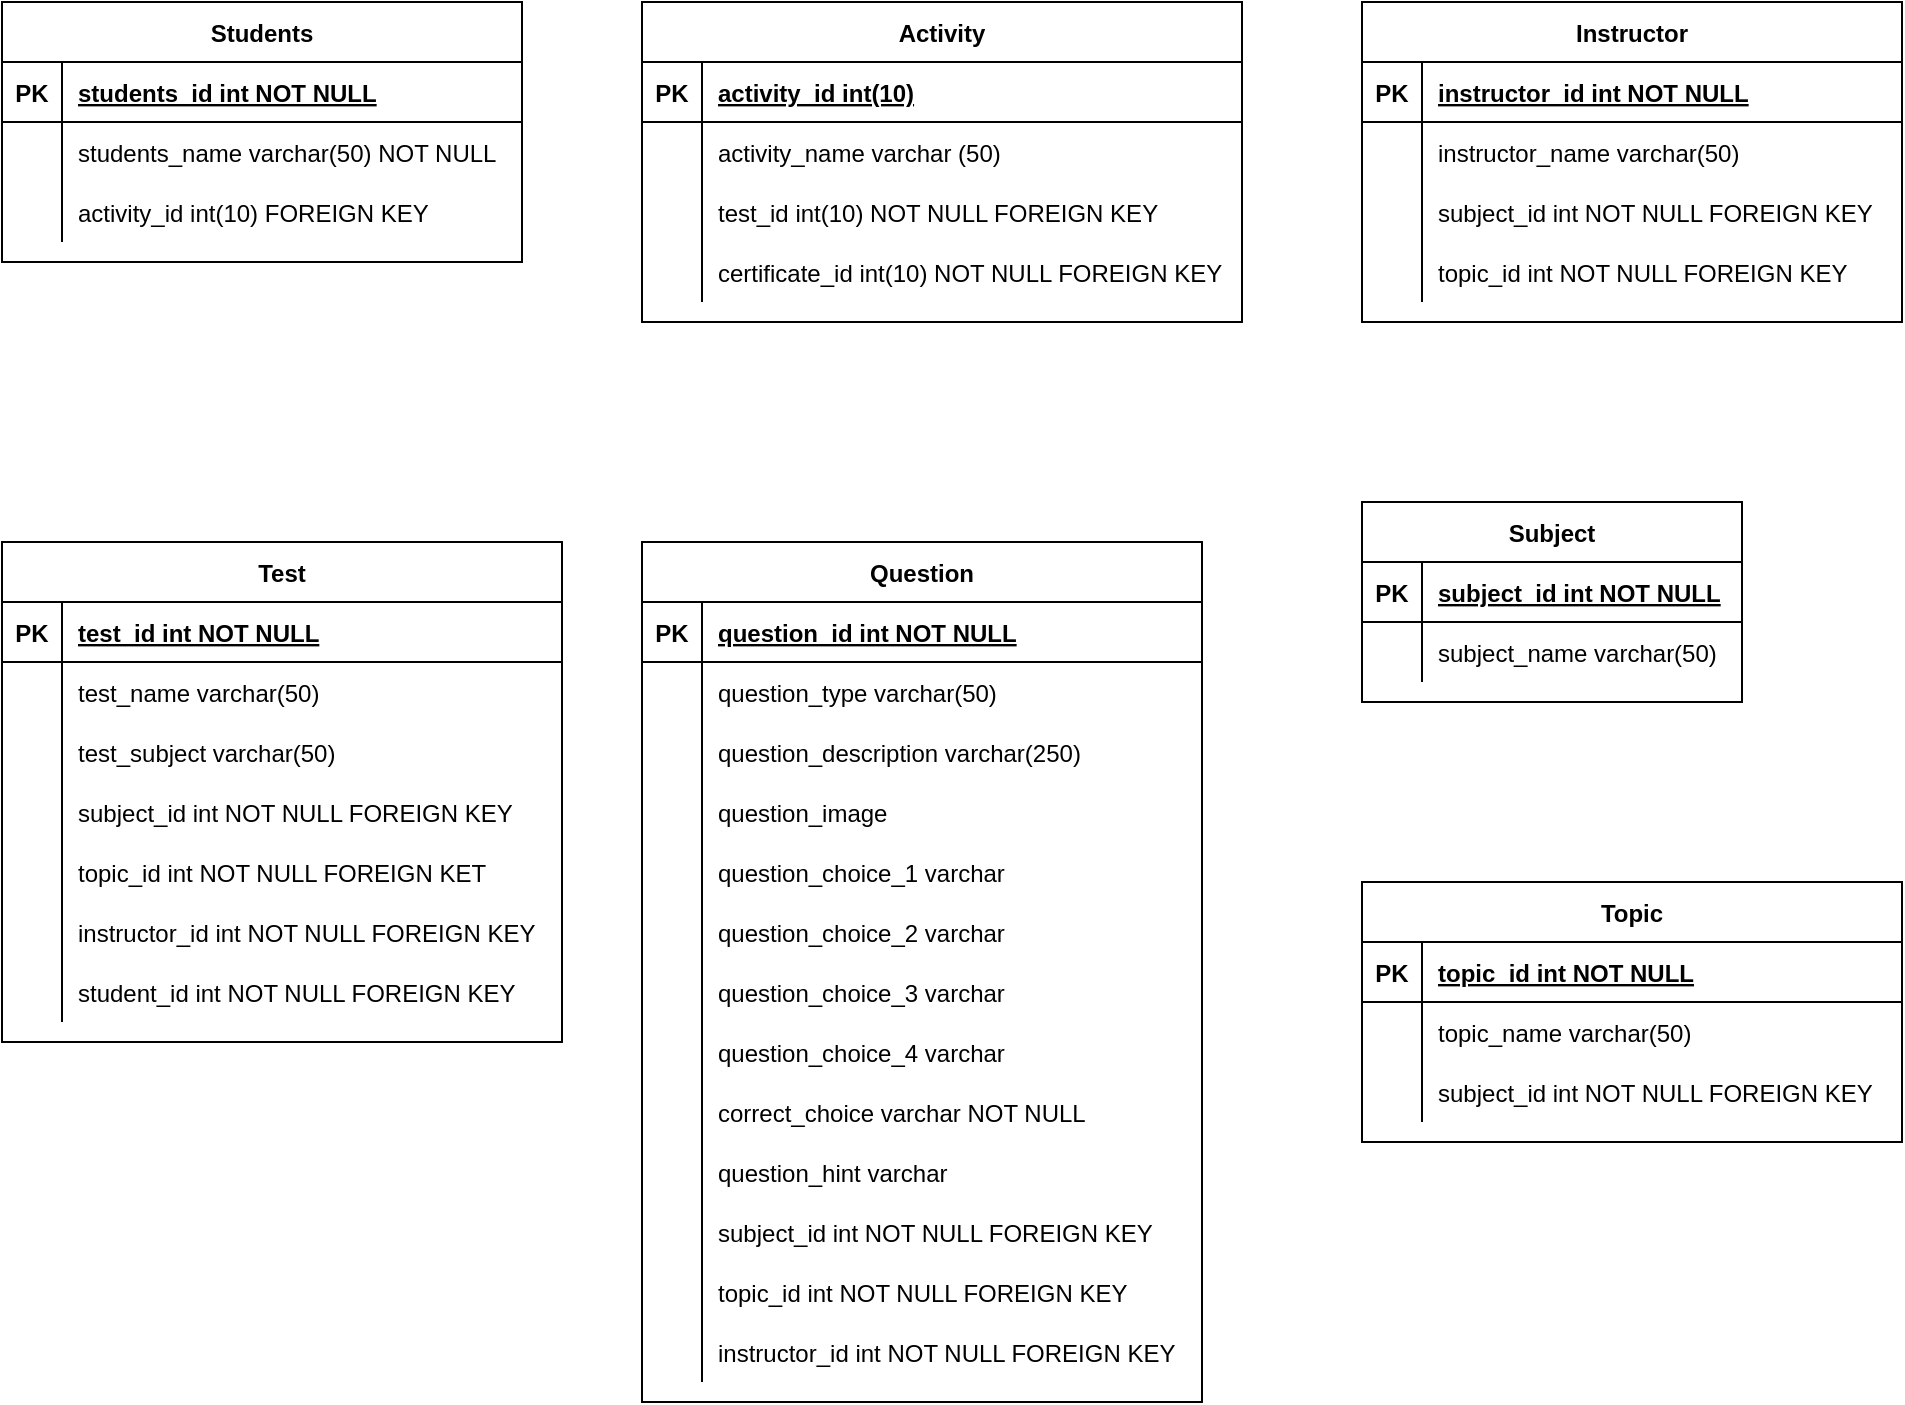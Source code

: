 <mxfile version="15.5.0" type="github">
  <diagram id="R2lEEEUBdFMjLlhIrx00" name="Page-1">
    <mxGraphModel dx="3592" dy="2328" grid="1" gridSize="10" guides="1" tooltips="1" connect="1" arrows="1" fold="1" page="1" pageScale="1" pageWidth="850" pageHeight="1100" math="0" shadow="0" extFonts="Permanent Marker^https://fonts.googleapis.com/css?family=Permanent+Marker">
      <root>
        <mxCell id="0" />
        <mxCell id="1" parent="0" />
        <mxCell id="lBh9mpiNAnU0BXQjj3n8-461" value="Students" style="shape=table;startSize=30;container=1;collapsible=1;childLayout=tableLayout;fixedRows=1;rowLines=0;fontStyle=1;align=center;resizeLast=1;" vertex="1" parent="1">
          <mxGeometry x="-1630" y="-930" width="260" height="130" as="geometry" />
        </mxCell>
        <mxCell id="lBh9mpiNAnU0BXQjj3n8-462" value="" style="shape=partialRectangle;collapsible=0;dropTarget=0;pointerEvents=0;fillColor=none;points=[[0,0.5],[1,0.5]];portConstraint=eastwest;top=0;left=0;right=0;bottom=1;" vertex="1" parent="lBh9mpiNAnU0BXQjj3n8-461">
          <mxGeometry y="30" width="260" height="30" as="geometry" />
        </mxCell>
        <mxCell id="lBh9mpiNAnU0BXQjj3n8-463" value="PK" style="shape=partialRectangle;overflow=hidden;connectable=0;fillColor=none;top=0;left=0;bottom=0;right=0;fontStyle=1;" vertex="1" parent="lBh9mpiNAnU0BXQjj3n8-462">
          <mxGeometry width="30" height="30" as="geometry">
            <mxRectangle width="30" height="30" as="alternateBounds" />
          </mxGeometry>
        </mxCell>
        <mxCell id="lBh9mpiNAnU0BXQjj3n8-464" value="students_id int NOT NULL " style="shape=partialRectangle;overflow=hidden;connectable=0;fillColor=none;top=0;left=0;bottom=0;right=0;align=left;spacingLeft=6;fontStyle=5;" vertex="1" parent="lBh9mpiNAnU0BXQjj3n8-462">
          <mxGeometry x="30" width="230" height="30" as="geometry">
            <mxRectangle width="230" height="30" as="alternateBounds" />
          </mxGeometry>
        </mxCell>
        <mxCell id="lBh9mpiNAnU0BXQjj3n8-465" value="" style="shape=partialRectangle;collapsible=0;dropTarget=0;pointerEvents=0;fillColor=none;points=[[0,0.5],[1,0.5]];portConstraint=eastwest;top=0;left=0;right=0;bottom=0;" vertex="1" parent="lBh9mpiNAnU0BXQjj3n8-461">
          <mxGeometry y="60" width="260" height="30" as="geometry" />
        </mxCell>
        <mxCell id="lBh9mpiNAnU0BXQjj3n8-466" value="" style="shape=partialRectangle;overflow=hidden;connectable=0;fillColor=none;top=0;left=0;bottom=0;right=0;" vertex="1" parent="lBh9mpiNAnU0BXQjj3n8-465">
          <mxGeometry width="30" height="30" as="geometry">
            <mxRectangle width="30" height="30" as="alternateBounds" />
          </mxGeometry>
        </mxCell>
        <mxCell id="lBh9mpiNAnU0BXQjj3n8-467" value="students_name varchar(50) NOT NULL" style="shape=partialRectangle;overflow=hidden;connectable=0;fillColor=none;top=0;left=0;bottom=0;right=0;align=left;spacingLeft=6;" vertex="1" parent="lBh9mpiNAnU0BXQjj3n8-465">
          <mxGeometry x="30" width="230" height="30" as="geometry">
            <mxRectangle width="230" height="30" as="alternateBounds" />
          </mxGeometry>
        </mxCell>
        <mxCell id="lBh9mpiNAnU0BXQjj3n8-468" value="" style="shape=partialRectangle;collapsible=0;dropTarget=0;pointerEvents=0;fillColor=none;points=[[0,0.5],[1,0.5]];portConstraint=eastwest;top=0;left=0;right=0;bottom=0;" vertex="1" parent="lBh9mpiNAnU0BXQjj3n8-461">
          <mxGeometry y="90" width="260" height="30" as="geometry" />
        </mxCell>
        <mxCell id="lBh9mpiNAnU0BXQjj3n8-469" value="" style="shape=partialRectangle;overflow=hidden;connectable=0;fillColor=none;top=0;left=0;bottom=0;right=0;" vertex="1" parent="lBh9mpiNAnU0BXQjj3n8-468">
          <mxGeometry width="30" height="30" as="geometry">
            <mxRectangle width="30" height="30" as="alternateBounds" />
          </mxGeometry>
        </mxCell>
        <mxCell id="lBh9mpiNAnU0BXQjj3n8-470" value="activity_id int(10) FOREIGN KEY" style="shape=partialRectangle;overflow=hidden;connectable=0;fillColor=none;top=0;left=0;bottom=0;right=0;align=left;spacingLeft=6;" vertex="1" parent="lBh9mpiNAnU0BXQjj3n8-468">
          <mxGeometry x="30" width="230" height="30" as="geometry">
            <mxRectangle width="230" height="30" as="alternateBounds" />
          </mxGeometry>
        </mxCell>
        <mxCell id="lBh9mpiNAnU0BXQjj3n8-471" value="Activity" style="shape=table;startSize=30;container=1;collapsible=1;childLayout=tableLayout;fixedRows=1;rowLines=0;fontStyle=1;align=center;resizeLast=1;" vertex="1" parent="1">
          <mxGeometry x="-1310" y="-930" width="300" height="160" as="geometry" />
        </mxCell>
        <mxCell id="lBh9mpiNAnU0BXQjj3n8-472" value="" style="shape=partialRectangle;collapsible=0;dropTarget=0;pointerEvents=0;fillColor=none;points=[[0,0.5],[1,0.5]];portConstraint=eastwest;top=0;left=0;right=0;bottom=1;" vertex="1" parent="lBh9mpiNAnU0BXQjj3n8-471">
          <mxGeometry y="30" width="300" height="30" as="geometry" />
        </mxCell>
        <mxCell id="lBh9mpiNAnU0BXQjj3n8-473" value="PK" style="shape=partialRectangle;overflow=hidden;connectable=0;fillColor=none;top=0;left=0;bottom=0;right=0;fontStyle=1;" vertex="1" parent="lBh9mpiNAnU0BXQjj3n8-472">
          <mxGeometry width="30" height="30" as="geometry">
            <mxRectangle width="30" height="30" as="alternateBounds" />
          </mxGeometry>
        </mxCell>
        <mxCell id="lBh9mpiNAnU0BXQjj3n8-474" value="activity_id int(10) " style="shape=partialRectangle;overflow=hidden;connectable=0;fillColor=none;top=0;left=0;bottom=0;right=0;align=left;spacingLeft=6;fontStyle=5;" vertex="1" parent="lBh9mpiNAnU0BXQjj3n8-472">
          <mxGeometry x="30" width="270" height="30" as="geometry">
            <mxRectangle width="270" height="30" as="alternateBounds" />
          </mxGeometry>
        </mxCell>
        <mxCell id="lBh9mpiNAnU0BXQjj3n8-475" value="" style="shape=partialRectangle;collapsible=0;dropTarget=0;pointerEvents=0;fillColor=none;points=[[0,0.5],[1,0.5]];portConstraint=eastwest;top=0;left=0;right=0;bottom=0;" vertex="1" parent="lBh9mpiNAnU0BXQjj3n8-471">
          <mxGeometry y="60" width="300" height="30" as="geometry" />
        </mxCell>
        <mxCell id="lBh9mpiNAnU0BXQjj3n8-476" value="" style="shape=partialRectangle;overflow=hidden;connectable=0;fillColor=none;top=0;left=0;bottom=0;right=0;" vertex="1" parent="lBh9mpiNAnU0BXQjj3n8-475">
          <mxGeometry width="30" height="30" as="geometry">
            <mxRectangle width="30" height="30" as="alternateBounds" />
          </mxGeometry>
        </mxCell>
        <mxCell id="lBh9mpiNAnU0BXQjj3n8-477" value="activity_name varchar (50)" style="shape=partialRectangle;overflow=hidden;connectable=0;fillColor=none;top=0;left=0;bottom=0;right=0;align=left;spacingLeft=6;" vertex="1" parent="lBh9mpiNAnU0BXQjj3n8-475">
          <mxGeometry x="30" width="270" height="30" as="geometry">
            <mxRectangle width="270" height="30" as="alternateBounds" />
          </mxGeometry>
        </mxCell>
        <mxCell id="lBh9mpiNAnU0BXQjj3n8-478" value="" style="shape=partialRectangle;collapsible=0;dropTarget=0;pointerEvents=0;fillColor=none;points=[[0,0.5],[1,0.5]];portConstraint=eastwest;top=0;left=0;right=0;bottom=0;" vertex="1" parent="lBh9mpiNAnU0BXQjj3n8-471">
          <mxGeometry y="90" width="300" height="30" as="geometry" />
        </mxCell>
        <mxCell id="lBh9mpiNAnU0BXQjj3n8-479" value="" style="shape=partialRectangle;overflow=hidden;connectable=0;fillColor=none;top=0;left=0;bottom=0;right=0;" vertex="1" parent="lBh9mpiNAnU0BXQjj3n8-478">
          <mxGeometry width="30" height="30" as="geometry">
            <mxRectangle width="30" height="30" as="alternateBounds" />
          </mxGeometry>
        </mxCell>
        <mxCell id="lBh9mpiNAnU0BXQjj3n8-480" value="test_id int(10) NOT NULL FOREIGN KEY" style="shape=partialRectangle;overflow=hidden;connectable=0;fillColor=none;top=0;left=0;bottom=0;right=0;align=left;spacingLeft=6;" vertex="1" parent="lBh9mpiNAnU0BXQjj3n8-478">
          <mxGeometry x="30" width="270" height="30" as="geometry">
            <mxRectangle width="270" height="30" as="alternateBounds" />
          </mxGeometry>
        </mxCell>
        <mxCell id="lBh9mpiNAnU0BXQjj3n8-481" value="" style="shape=partialRectangle;collapsible=0;dropTarget=0;pointerEvents=0;fillColor=none;points=[[0,0.5],[1,0.5]];portConstraint=eastwest;top=0;left=0;right=0;bottom=0;" vertex="1" parent="lBh9mpiNAnU0BXQjj3n8-471">
          <mxGeometry y="120" width="300" height="30" as="geometry" />
        </mxCell>
        <mxCell id="lBh9mpiNAnU0BXQjj3n8-482" value="" style="shape=partialRectangle;overflow=hidden;connectable=0;fillColor=none;top=0;left=0;bottom=0;right=0;" vertex="1" parent="lBh9mpiNAnU0BXQjj3n8-481">
          <mxGeometry width="30" height="30" as="geometry">
            <mxRectangle width="30" height="30" as="alternateBounds" />
          </mxGeometry>
        </mxCell>
        <mxCell id="lBh9mpiNAnU0BXQjj3n8-483" value="certificate_id int(10) NOT NULL FOREIGN KEY" style="shape=partialRectangle;overflow=hidden;connectable=0;fillColor=none;top=0;left=0;bottom=0;right=0;align=left;spacingLeft=6;" vertex="1" parent="lBh9mpiNAnU0BXQjj3n8-481">
          <mxGeometry x="30" width="270" height="30" as="geometry">
            <mxRectangle width="270" height="30" as="alternateBounds" />
          </mxGeometry>
        </mxCell>
        <mxCell id="lBh9mpiNAnU0BXQjj3n8-484" value="Test" style="shape=table;startSize=30;container=1;collapsible=1;childLayout=tableLayout;fixedRows=1;rowLines=0;fontStyle=1;align=center;resizeLast=1;" vertex="1" parent="1">
          <mxGeometry x="-1630" y="-660" width="280" height="250" as="geometry" />
        </mxCell>
        <mxCell id="lBh9mpiNAnU0BXQjj3n8-485" value="" style="shape=partialRectangle;collapsible=0;dropTarget=0;pointerEvents=0;fillColor=none;points=[[0,0.5],[1,0.5]];portConstraint=eastwest;top=0;left=0;right=0;bottom=1;" vertex="1" parent="lBh9mpiNAnU0BXQjj3n8-484">
          <mxGeometry y="30" width="280" height="30" as="geometry" />
        </mxCell>
        <mxCell id="lBh9mpiNAnU0BXQjj3n8-486" value="PK" style="shape=partialRectangle;overflow=hidden;connectable=0;fillColor=none;top=0;left=0;bottom=0;right=0;fontStyle=1;" vertex="1" parent="lBh9mpiNAnU0BXQjj3n8-485">
          <mxGeometry width="30" height="30" as="geometry">
            <mxRectangle width="30" height="30" as="alternateBounds" />
          </mxGeometry>
        </mxCell>
        <mxCell id="lBh9mpiNAnU0BXQjj3n8-487" value="test_id int NOT NULL " style="shape=partialRectangle;overflow=hidden;connectable=0;fillColor=none;top=0;left=0;bottom=0;right=0;align=left;spacingLeft=6;fontStyle=5;" vertex="1" parent="lBh9mpiNAnU0BXQjj3n8-485">
          <mxGeometry x="30" width="250" height="30" as="geometry">
            <mxRectangle width="250" height="30" as="alternateBounds" />
          </mxGeometry>
        </mxCell>
        <mxCell id="lBh9mpiNAnU0BXQjj3n8-488" value="" style="shape=partialRectangle;collapsible=0;dropTarget=0;pointerEvents=0;fillColor=none;points=[[0,0.5],[1,0.5]];portConstraint=eastwest;top=0;left=0;right=0;bottom=0;" vertex="1" parent="lBh9mpiNAnU0BXQjj3n8-484">
          <mxGeometry y="60" width="280" height="30" as="geometry" />
        </mxCell>
        <mxCell id="lBh9mpiNAnU0BXQjj3n8-489" value="" style="shape=partialRectangle;overflow=hidden;connectable=0;fillColor=none;top=0;left=0;bottom=0;right=0;" vertex="1" parent="lBh9mpiNAnU0BXQjj3n8-488">
          <mxGeometry width="30" height="30" as="geometry">
            <mxRectangle width="30" height="30" as="alternateBounds" />
          </mxGeometry>
        </mxCell>
        <mxCell id="lBh9mpiNAnU0BXQjj3n8-490" value="test_name varchar(50)" style="shape=partialRectangle;overflow=hidden;connectable=0;fillColor=none;top=0;left=0;bottom=0;right=0;align=left;spacingLeft=6;" vertex="1" parent="lBh9mpiNAnU0BXQjj3n8-488">
          <mxGeometry x="30" width="250" height="30" as="geometry">
            <mxRectangle width="250" height="30" as="alternateBounds" />
          </mxGeometry>
        </mxCell>
        <mxCell id="lBh9mpiNAnU0BXQjj3n8-491" value="" style="shape=partialRectangle;collapsible=0;dropTarget=0;pointerEvents=0;fillColor=none;points=[[0,0.5],[1,0.5]];portConstraint=eastwest;top=0;left=0;right=0;bottom=0;" vertex="1" parent="lBh9mpiNAnU0BXQjj3n8-484">
          <mxGeometry y="90" width="280" height="30" as="geometry" />
        </mxCell>
        <mxCell id="lBh9mpiNAnU0BXQjj3n8-492" value="" style="shape=partialRectangle;overflow=hidden;connectable=0;fillColor=none;top=0;left=0;bottom=0;right=0;" vertex="1" parent="lBh9mpiNAnU0BXQjj3n8-491">
          <mxGeometry width="30" height="30" as="geometry">
            <mxRectangle width="30" height="30" as="alternateBounds" />
          </mxGeometry>
        </mxCell>
        <mxCell id="lBh9mpiNAnU0BXQjj3n8-493" value="test_subject varchar(50)" style="shape=partialRectangle;overflow=hidden;connectable=0;fillColor=none;top=0;left=0;bottom=0;right=0;align=left;spacingLeft=6;" vertex="1" parent="lBh9mpiNAnU0BXQjj3n8-491">
          <mxGeometry x="30" width="250" height="30" as="geometry">
            <mxRectangle width="250" height="30" as="alternateBounds" />
          </mxGeometry>
        </mxCell>
        <mxCell id="lBh9mpiNAnU0BXQjj3n8-494" value="" style="shape=partialRectangle;collapsible=0;dropTarget=0;pointerEvents=0;fillColor=none;points=[[0,0.5],[1,0.5]];portConstraint=eastwest;top=0;left=0;right=0;bottom=0;" vertex="1" parent="lBh9mpiNAnU0BXQjj3n8-484">
          <mxGeometry y="120" width="280" height="30" as="geometry" />
        </mxCell>
        <mxCell id="lBh9mpiNAnU0BXQjj3n8-495" value="" style="shape=partialRectangle;overflow=hidden;connectable=0;fillColor=none;top=0;left=0;bottom=0;right=0;" vertex="1" parent="lBh9mpiNAnU0BXQjj3n8-494">
          <mxGeometry width="30" height="30" as="geometry">
            <mxRectangle width="30" height="30" as="alternateBounds" />
          </mxGeometry>
        </mxCell>
        <mxCell id="lBh9mpiNAnU0BXQjj3n8-496" value="subject_id int NOT NULL FOREIGN KEY" style="shape=partialRectangle;overflow=hidden;connectable=0;fillColor=none;top=0;left=0;bottom=0;right=0;align=left;spacingLeft=6;" vertex="1" parent="lBh9mpiNAnU0BXQjj3n8-494">
          <mxGeometry x="30" width="250" height="30" as="geometry">
            <mxRectangle width="250" height="30" as="alternateBounds" />
          </mxGeometry>
        </mxCell>
        <mxCell id="lBh9mpiNAnU0BXQjj3n8-497" value="" style="shape=partialRectangle;collapsible=0;dropTarget=0;pointerEvents=0;fillColor=none;points=[[0,0.5],[1,0.5]];portConstraint=eastwest;top=0;left=0;right=0;bottom=0;" vertex="1" parent="lBh9mpiNAnU0BXQjj3n8-484">
          <mxGeometry y="150" width="280" height="30" as="geometry" />
        </mxCell>
        <mxCell id="lBh9mpiNAnU0BXQjj3n8-498" value="" style="shape=partialRectangle;overflow=hidden;connectable=0;fillColor=none;top=0;left=0;bottom=0;right=0;" vertex="1" parent="lBh9mpiNAnU0BXQjj3n8-497">
          <mxGeometry width="30" height="30" as="geometry">
            <mxRectangle width="30" height="30" as="alternateBounds" />
          </mxGeometry>
        </mxCell>
        <mxCell id="lBh9mpiNAnU0BXQjj3n8-499" value="topic_id int NOT NULL FOREIGN KET" style="shape=partialRectangle;overflow=hidden;connectable=0;fillColor=none;top=0;left=0;bottom=0;right=0;align=left;spacingLeft=6;" vertex="1" parent="lBh9mpiNAnU0BXQjj3n8-497">
          <mxGeometry x="30" width="250" height="30" as="geometry">
            <mxRectangle width="250" height="30" as="alternateBounds" />
          </mxGeometry>
        </mxCell>
        <mxCell id="lBh9mpiNAnU0BXQjj3n8-500" value="" style="shape=partialRectangle;collapsible=0;dropTarget=0;pointerEvents=0;fillColor=none;points=[[0,0.5],[1,0.5]];portConstraint=eastwest;top=0;left=0;right=0;bottom=0;" vertex="1" parent="lBh9mpiNAnU0BXQjj3n8-484">
          <mxGeometry y="180" width="280" height="30" as="geometry" />
        </mxCell>
        <mxCell id="lBh9mpiNAnU0BXQjj3n8-501" value="" style="shape=partialRectangle;overflow=hidden;connectable=0;fillColor=none;top=0;left=0;bottom=0;right=0;" vertex="1" parent="lBh9mpiNAnU0BXQjj3n8-500">
          <mxGeometry width="30" height="30" as="geometry">
            <mxRectangle width="30" height="30" as="alternateBounds" />
          </mxGeometry>
        </mxCell>
        <mxCell id="lBh9mpiNAnU0BXQjj3n8-502" value="instructor_id int NOT NULL FOREIGN KEY" style="shape=partialRectangle;overflow=hidden;connectable=0;fillColor=none;top=0;left=0;bottom=0;right=0;align=left;spacingLeft=6;" vertex="1" parent="lBh9mpiNAnU0BXQjj3n8-500">
          <mxGeometry x="30" width="250" height="30" as="geometry">
            <mxRectangle width="250" height="30" as="alternateBounds" />
          </mxGeometry>
        </mxCell>
        <mxCell id="lBh9mpiNAnU0BXQjj3n8-503" value="" style="shape=partialRectangle;collapsible=0;dropTarget=0;pointerEvents=0;fillColor=none;points=[[0,0.5],[1,0.5]];portConstraint=eastwest;top=0;left=0;right=0;bottom=0;" vertex="1" parent="lBh9mpiNAnU0BXQjj3n8-484">
          <mxGeometry y="210" width="280" height="30" as="geometry" />
        </mxCell>
        <mxCell id="lBh9mpiNAnU0BXQjj3n8-504" value="" style="shape=partialRectangle;overflow=hidden;connectable=0;fillColor=none;top=0;left=0;bottom=0;right=0;" vertex="1" parent="lBh9mpiNAnU0BXQjj3n8-503">
          <mxGeometry width="30" height="30" as="geometry">
            <mxRectangle width="30" height="30" as="alternateBounds" />
          </mxGeometry>
        </mxCell>
        <mxCell id="lBh9mpiNAnU0BXQjj3n8-505" value="student_id int NOT NULL FOREIGN KEY" style="shape=partialRectangle;overflow=hidden;connectable=0;fillColor=none;top=0;left=0;bottom=0;right=0;align=left;spacingLeft=6;" vertex="1" parent="lBh9mpiNAnU0BXQjj3n8-503">
          <mxGeometry x="30" width="250" height="30" as="geometry">
            <mxRectangle width="250" height="30" as="alternateBounds" />
          </mxGeometry>
        </mxCell>
        <mxCell id="lBh9mpiNAnU0BXQjj3n8-506" value="Question" style="shape=table;startSize=30;container=1;collapsible=1;childLayout=tableLayout;fixedRows=1;rowLines=0;fontStyle=1;align=center;resizeLast=1;" vertex="1" parent="1">
          <mxGeometry x="-1310" y="-660" width="280" height="430" as="geometry" />
        </mxCell>
        <mxCell id="lBh9mpiNAnU0BXQjj3n8-507" value="" style="shape=partialRectangle;collapsible=0;dropTarget=0;pointerEvents=0;fillColor=none;points=[[0,0.5],[1,0.5]];portConstraint=eastwest;top=0;left=0;right=0;bottom=1;" vertex="1" parent="lBh9mpiNAnU0BXQjj3n8-506">
          <mxGeometry y="30" width="280" height="30" as="geometry" />
        </mxCell>
        <mxCell id="lBh9mpiNAnU0BXQjj3n8-508" value="PK" style="shape=partialRectangle;overflow=hidden;connectable=0;fillColor=none;top=0;left=0;bottom=0;right=0;fontStyle=1;" vertex="1" parent="lBh9mpiNAnU0BXQjj3n8-507">
          <mxGeometry width="30" height="30" as="geometry">
            <mxRectangle width="30" height="30" as="alternateBounds" />
          </mxGeometry>
        </mxCell>
        <mxCell id="lBh9mpiNAnU0BXQjj3n8-509" value="question_id int NOT NULL " style="shape=partialRectangle;overflow=hidden;connectable=0;fillColor=none;top=0;left=0;bottom=0;right=0;align=left;spacingLeft=6;fontStyle=5;" vertex="1" parent="lBh9mpiNAnU0BXQjj3n8-507">
          <mxGeometry x="30" width="250" height="30" as="geometry">
            <mxRectangle width="250" height="30" as="alternateBounds" />
          </mxGeometry>
        </mxCell>
        <mxCell id="lBh9mpiNAnU0BXQjj3n8-510" value="" style="shape=partialRectangle;collapsible=0;dropTarget=0;pointerEvents=0;fillColor=none;points=[[0,0.5],[1,0.5]];portConstraint=eastwest;top=0;left=0;right=0;bottom=0;" vertex="1" parent="lBh9mpiNAnU0BXQjj3n8-506">
          <mxGeometry y="60" width="280" height="30" as="geometry" />
        </mxCell>
        <mxCell id="lBh9mpiNAnU0BXQjj3n8-511" value="" style="shape=partialRectangle;overflow=hidden;connectable=0;fillColor=none;top=0;left=0;bottom=0;right=0;" vertex="1" parent="lBh9mpiNAnU0BXQjj3n8-510">
          <mxGeometry width="30" height="30" as="geometry">
            <mxRectangle width="30" height="30" as="alternateBounds" />
          </mxGeometry>
        </mxCell>
        <mxCell id="lBh9mpiNAnU0BXQjj3n8-512" value="question_type varchar(50)" style="shape=partialRectangle;overflow=hidden;connectable=0;fillColor=none;top=0;left=0;bottom=0;right=0;align=left;spacingLeft=6;" vertex="1" parent="lBh9mpiNAnU0BXQjj3n8-510">
          <mxGeometry x="30" width="250" height="30" as="geometry">
            <mxRectangle width="250" height="30" as="alternateBounds" />
          </mxGeometry>
        </mxCell>
        <mxCell id="lBh9mpiNAnU0BXQjj3n8-513" value="" style="shape=partialRectangle;collapsible=0;dropTarget=0;pointerEvents=0;fillColor=none;points=[[0,0.5],[1,0.5]];portConstraint=eastwest;top=0;left=0;right=0;bottom=0;" vertex="1" parent="lBh9mpiNAnU0BXQjj3n8-506">
          <mxGeometry y="90" width="280" height="30" as="geometry" />
        </mxCell>
        <mxCell id="lBh9mpiNAnU0BXQjj3n8-514" value="" style="shape=partialRectangle;overflow=hidden;connectable=0;fillColor=none;top=0;left=0;bottom=0;right=0;" vertex="1" parent="lBh9mpiNAnU0BXQjj3n8-513">
          <mxGeometry width="30" height="30" as="geometry">
            <mxRectangle width="30" height="30" as="alternateBounds" />
          </mxGeometry>
        </mxCell>
        <mxCell id="lBh9mpiNAnU0BXQjj3n8-515" value="question_description varchar(250)" style="shape=partialRectangle;overflow=hidden;connectable=0;fillColor=none;top=0;left=0;bottom=0;right=0;align=left;spacingLeft=6;" vertex="1" parent="lBh9mpiNAnU0BXQjj3n8-513">
          <mxGeometry x="30" width="250" height="30" as="geometry">
            <mxRectangle width="250" height="30" as="alternateBounds" />
          </mxGeometry>
        </mxCell>
        <mxCell id="lBh9mpiNAnU0BXQjj3n8-516" value="" style="shape=partialRectangle;collapsible=0;dropTarget=0;pointerEvents=0;fillColor=none;points=[[0,0.5],[1,0.5]];portConstraint=eastwest;top=0;left=0;right=0;bottom=0;" vertex="1" parent="lBh9mpiNAnU0BXQjj3n8-506">
          <mxGeometry y="120" width="280" height="30" as="geometry" />
        </mxCell>
        <mxCell id="lBh9mpiNAnU0BXQjj3n8-517" value="" style="shape=partialRectangle;overflow=hidden;connectable=0;fillColor=none;top=0;left=0;bottom=0;right=0;" vertex="1" parent="lBh9mpiNAnU0BXQjj3n8-516">
          <mxGeometry width="30" height="30" as="geometry">
            <mxRectangle width="30" height="30" as="alternateBounds" />
          </mxGeometry>
        </mxCell>
        <mxCell id="lBh9mpiNAnU0BXQjj3n8-518" value="question_image" style="shape=partialRectangle;overflow=hidden;connectable=0;fillColor=none;top=0;left=0;bottom=0;right=0;align=left;spacingLeft=6;" vertex="1" parent="lBh9mpiNAnU0BXQjj3n8-516">
          <mxGeometry x="30" width="250" height="30" as="geometry">
            <mxRectangle width="250" height="30" as="alternateBounds" />
          </mxGeometry>
        </mxCell>
        <mxCell id="lBh9mpiNAnU0BXQjj3n8-519" value="" style="shape=partialRectangle;collapsible=0;dropTarget=0;pointerEvents=0;fillColor=none;points=[[0,0.5],[1,0.5]];portConstraint=eastwest;top=0;left=0;right=0;bottom=0;" vertex="1" parent="lBh9mpiNAnU0BXQjj3n8-506">
          <mxGeometry y="150" width="280" height="30" as="geometry" />
        </mxCell>
        <mxCell id="lBh9mpiNAnU0BXQjj3n8-520" value="" style="shape=partialRectangle;overflow=hidden;connectable=0;fillColor=none;top=0;left=0;bottom=0;right=0;" vertex="1" parent="lBh9mpiNAnU0BXQjj3n8-519">
          <mxGeometry width="30" height="30" as="geometry">
            <mxRectangle width="30" height="30" as="alternateBounds" />
          </mxGeometry>
        </mxCell>
        <mxCell id="lBh9mpiNAnU0BXQjj3n8-521" value="question_choice_1 varchar" style="shape=partialRectangle;overflow=hidden;connectable=0;fillColor=none;top=0;left=0;bottom=0;right=0;align=left;spacingLeft=6;" vertex="1" parent="lBh9mpiNAnU0BXQjj3n8-519">
          <mxGeometry x="30" width="250" height="30" as="geometry">
            <mxRectangle width="250" height="30" as="alternateBounds" />
          </mxGeometry>
        </mxCell>
        <mxCell id="lBh9mpiNAnU0BXQjj3n8-522" value="" style="shape=partialRectangle;collapsible=0;dropTarget=0;pointerEvents=0;fillColor=none;points=[[0,0.5],[1,0.5]];portConstraint=eastwest;top=0;left=0;right=0;bottom=0;" vertex="1" parent="lBh9mpiNAnU0BXQjj3n8-506">
          <mxGeometry y="180" width="280" height="30" as="geometry" />
        </mxCell>
        <mxCell id="lBh9mpiNAnU0BXQjj3n8-523" value="" style="shape=partialRectangle;overflow=hidden;connectable=0;fillColor=none;top=0;left=0;bottom=0;right=0;" vertex="1" parent="lBh9mpiNAnU0BXQjj3n8-522">
          <mxGeometry width="30" height="30" as="geometry">
            <mxRectangle width="30" height="30" as="alternateBounds" />
          </mxGeometry>
        </mxCell>
        <mxCell id="lBh9mpiNAnU0BXQjj3n8-524" value="question_choice_2 varchar" style="shape=partialRectangle;overflow=hidden;connectable=0;fillColor=none;top=0;left=0;bottom=0;right=0;align=left;spacingLeft=6;" vertex="1" parent="lBh9mpiNAnU0BXQjj3n8-522">
          <mxGeometry x="30" width="250" height="30" as="geometry">
            <mxRectangle width="250" height="30" as="alternateBounds" />
          </mxGeometry>
        </mxCell>
        <mxCell id="lBh9mpiNAnU0BXQjj3n8-525" value="" style="shape=partialRectangle;collapsible=0;dropTarget=0;pointerEvents=0;fillColor=none;points=[[0,0.5],[1,0.5]];portConstraint=eastwest;top=0;left=0;right=0;bottom=0;" vertex="1" parent="lBh9mpiNAnU0BXQjj3n8-506">
          <mxGeometry y="210" width="280" height="30" as="geometry" />
        </mxCell>
        <mxCell id="lBh9mpiNAnU0BXQjj3n8-526" value="" style="shape=partialRectangle;overflow=hidden;connectable=0;fillColor=none;top=0;left=0;bottom=0;right=0;" vertex="1" parent="lBh9mpiNAnU0BXQjj3n8-525">
          <mxGeometry width="30" height="30" as="geometry">
            <mxRectangle width="30" height="30" as="alternateBounds" />
          </mxGeometry>
        </mxCell>
        <mxCell id="lBh9mpiNAnU0BXQjj3n8-527" value="question_choice_3 varchar" style="shape=partialRectangle;overflow=hidden;connectable=0;fillColor=none;top=0;left=0;bottom=0;right=0;align=left;spacingLeft=6;" vertex="1" parent="lBh9mpiNAnU0BXQjj3n8-525">
          <mxGeometry x="30" width="250" height="30" as="geometry">
            <mxRectangle width="250" height="30" as="alternateBounds" />
          </mxGeometry>
        </mxCell>
        <mxCell id="lBh9mpiNAnU0BXQjj3n8-528" value="" style="shape=partialRectangle;collapsible=0;dropTarget=0;pointerEvents=0;fillColor=none;points=[[0,0.5],[1,0.5]];portConstraint=eastwest;top=0;left=0;right=0;bottom=0;" vertex="1" parent="lBh9mpiNAnU0BXQjj3n8-506">
          <mxGeometry y="240" width="280" height="30" as="geometry" />
        </mxCell>
        <mxCell id="lBh9mpiNAnU0BXQjj3n8-529" value="" style="shape=partialRectangle;overflow=hidden;connectable=0;fillColor=none;top=0;left=0;bottom=0;right=0;" vertex="1" parent="lBh9mpiNAnU0BXQjj3n8-528">
          <mxGeometry width="30" height="30" as="geometry">
            <mxRectangle width="30" height="30" as="alternateBounds" />
          </mxGeometry>
        </mxCell>
        <mxCell id="lBh9mpiNAnU0BXQjj3n8-530" value="question_choice_4 varchar" style="shape=partialRectangle;overflow=hidden;connectable=0;fillColor=none;top=0;left=0;bottom=0;right=0;align=left;spacingLeft=6;" vertex="1" parent="lBh9mpiNAnU0BXQjj3n8-528">
          <mxGeometry x="30" width="250" height="30" as="geometry">
            <mxRectangle width="250" height="30" as="alternateBounds" />
          </mxGeometry>
        </mxCell>
        <mxCell id="lBh9mpiNAnU0BXQjj3n8-531" value="" style="shape=partialRectangle;collapsible=0;dropTarget=0;pointerEvents=0;fillColor=none;points=[[0,0.5],[1,0.5]];portConstraint=eastwest;top=0;left=0;right=0;bottom=0;" vertex="1" parent="lBh9mpiNAnU0BXQjj3n8-506">
          <mxGeometry y="270" width="280" height="30" as="geometry" />
        </mxCell>
        <mxCell id="lBh9mpiNAnU0BXQjj3n8-532" value="" style="shape=partialRectangle;overflow=hidden;connectable=0;fillColor=none;top=0;left=0;bottom=0;right=0;" vertex="1" parent="lBh9mpiNAnU0BXQjj3n8-531">
          <mxGeometry width="30" height="30" as="geometry">
            <mxRectangle width="30" height="30" as="alternateBounds" />
          </mxGeometry>
        </mxCell>
        <mxCell id="lBh9mpiNAnU0BXQjj3n8-533" value="correct_choice varchar NOT NULL" style="shape=partialRectangle;overflow=hidden;connectable=0;fillColor=none;top=0;left=0;bottom=0;right=0;align=left;spacingLeft=6;" vertex="1" parent="lBh9mpiNAnU0BXQjj3n8-531">
          <mxGeometry x="30" width="250" height="30" as="geometry">
            <mxRectangle width="250" height="30" as="alternateBounds" />
          </mxGeometry>
        </mxCell>
        <mxCell id="lBh9mpiNAnU0BXQjj3n8-534" value="" style="shape=partialRectangle;collapsible=0;dropTarget=0;pointerEvents=0;fillColor=none;points=[[0,0.5],[1,0.5]];portConstraint=eastwest;top=0;left=0;right=0;bottom=0;" vertex="1" parent="lBh9mpiNAnU0BXQjj3n8-506">
          <mxGeometry y="300" width="280" height="30" as="geometry" />
        </mxCell>
        <mxCell id="lBh9mpiNAnU0BXQjj3n8-535" value="" style="shape=partialRectangle;overflow=hidden;connectable=0;fillColor=none;top=0;left=0;bottom=0;right=0;" vertex="1" parent="lBh9mpiNAnU0BXQjj3n8-534">
          <mxGeometry width="30" height="30" as="geometry">
            <mxRectangle width="30" height="30" as="alternateBounds" />
          </mxGeometry>
        </mxCell>
        <mxCell id="lBh9mpiNAnU0BXQjj3n8-536" value="question_hint varchar" style="shape=partialRectangle;overflow=hidden;connectable=0;fillColor=none;top=0;left=0;bottom=0;right=0;align=left;spacingLeft=6;" vertex="1" parent="lBh9mpiNAnU0BXQjj3n8-534">
          <mxGeometry x="30" width="250" height="30" as="geometry">
            <mxRectangle width="250" height="30" as="alternateBounds" />
          </mxGeometry>
        </mxCell>
        <mxCell id="lBh9mpiNAnU0BXQjj3n8-537" value="" style="shape=partialRectangle;collapsible=0;dropTarget=0;pointerEvents=0;fillColor=none;points=[[0,0.5],[1,0.5]];portConstraint=eastwest;top=0;left=0;right=0;bottom=0;" vertex="1" parent="lBh9mpiNAnU0BXQjj3n8-506">
          <mxGeometry y="330" width="280" height="30" as="geometry" />
        </mxCell>
        <mxCell id="lBh9mpiNAnU0BXQjj3n8-538" value="" style="shape=partialRectangle;overflow=hidden;connectable=0;fillColor=none;top=0;left=0;bottom=0;right=0;" vertex="1" parent="lBh9mpiNAnU0BXQjj3n8-537">
          <mxGeometry width="30" height="30" as="geometry">
            <mxRectangle width="30" height="30" as="alternateBounds" />
          </mxGeometry>
        </mxCell>
        <mxCell id="lBh9mpiNAnU0BXQjj3n8-539" value="subject_id int NOT NULL FOREIGN KEY" style="shape=partialRectangle;overflow=hidden;connectable=0;fillColor=none;top=0;left=0;bottom=0;right=0;align=left;spacingLeft=6;" vertex="1" parent="lBh9mpiNAnU0BXQjj3n8-537">
          <mxGeometry x="30" width="250" height="30" as="geometry">
            <mxRectangle width="250" height="30" as="alternateBounds" />
          </mxGeometry>
        </mxCell>
        <mxCell id="lBh9mpiNAnU0BXQjj3n8-540" value="" style="shape=partialRectangle;collapsible=0;dropTarget=0;pointerEvents=0;fillColor=none;points=[[0,0.5],[1,0.5]];portConstraint=eastwest;top=0;left=0;right=0;bottom=0;" vertex="1" parent="lBh9mpiNAnU0BXQjj3n8-506">
          <mxGeometry y="360" width="280" height="30" as="geometry" />
        </mxCell>
        <mxCell id="lBh9mpiNAnU0BXQjj3n8-541" value="" style="shape=partialRectangle;overflow=hidden;connectable=0;fillColor=none;top=0;left=0;bottom=0;right=0;" vertex="1" parent="lBh9mpiNAnU0BXQjj3n8-540">
          <mxGeometry width="30" height="30" as="geometry">
            <mxRectangle width="30" height="30" as="alternateBounds" />
          </mxGeometry>
        </mxCell>
        <mxCell id="lBh9mpiNAnU0BXQjj3n8-542" value="topic_id int NOT NULL FOREIGN KEY" style="shape=partialRectangle;overflow=hidden;connectable=0;fillColor=none;top=0;left=0;bottom=0;right=0;align=left;spacingLeft=6;" vertex="1" parent="lBh9mpiNAnU0BXQjj3n8-540">
          <mxGeometry x="30" width="250" height="30" as="geometry">
            <mxRectangle width="250" height="30" as="alternateBounds" />
          </mxGeometry>
        </mxCell>
        <mxCell id="lBh9mpiNAnU0BXQjj3n8-543" value="" style="shape=partialRectangle;collapsible=0;dropTarget=0;pointerEvents=0;fillColor=none;points=[[0,0.5],[1,0.5]];portConstraint=eastwest;top=0;left=0;right=0;bottom=0;" vertex="1" parent="lBh9mpiNAnU0BXQjj3n8-506">
          <mxGeometry y="390" width="280" height="30" as="geometry" />
        </mxCell>
        <mxCell id="lBh9mpiNAnU0BXQjj3n8-544" value="" style="shape=partialRectangle;overflow=hidden;connectable=0;fillColor=none;top=0;left=0;bottom=0;right=0;" vertex="1" parent="lBh9mpiNAnU0BXQjj3n8-543">
          <mxGeometry width="30" height="30" as="geometry">
            <mxRectangle width="30" height="30" as="alternateBounds" />
          </mxGeometry>
        </mxCell>
        <mxCell id="lBh9mpiNAnU0BXQjj3n8-545" value="instructor_id int NOT NULL FOREIGN KEY" style="shape=partialRectangle;overflow=hidden;connectable=0;fillColor=none;top=0;left=0;bottom=0;right=0;align=left;spacingLeft=6;" vertex="1" parent="lBh9mpiNAnU0BXQjj3n8-543">
          <mxGeometry x="30" width="250" height="30" as="geometry">
            <mxRectangle width="250" height="30" as="alternateBounds" />
          </mxGeometry>
        </mxCell>
        <mxCell id="lBh9mpiNAnU0BXQjj3n8-546" value="Subject" style="shape=table;startSize=30;container=1;collapsible=1;childLayout=tableLayout;fixedRows=1;rowLines=0;fontStyle=1;align=center;resizeLast=1;" vertex="1" parent="1">
          <mxGeometry x="-950" y="-680" width="190" height="100" as="geometry" />
        </mxCell>
        <mxCell id="lBh9mpiNAnU0BXQjj3n8-547" value="" style="shape=partialRectangle;collapsible=0;dropTarget=0;pointerEvents=0;fillColor=none;points=[[0,0.5],[1,0.5]];portConstraint=eastwest;top=0;left=0;right=0;bottom=1;" vertex="1" parent="lBh9mpiNAnU0BXQjj3n8-546">
          <mxGeometry y="30" width="190" height="30" as="geometry" />
        </mxCell>
        <mxCell id="lBh9mpiNAnU0BXQjj3n8-548" value="PK" style="shape=partialRectangle;overflow=hidden;connectable=0;fillColor=none;top=0;left=0;bottom=0;right=0;fontStyle=1;" vertex="1" parent="lBh9mpiNAnU0BXQjj3n8-547">
          <mxGeometry width="30" height="30" as="geometry">
            <mxRectangle width="30" height="30" as="alternateBounds" />
          </mxGeometry>
        </mxCell>
        <mxCell id="lBh9mpiNAnU0BXQjj3n8-549" value="subject_id int NOT NULL " style="shape=partialRectangle;overflow=hidden;connectable=0;fillColor=none;top=0;left=0;bottom=0;right=0;align=left;spacingLeft=6;fontStyle=5;" vertex="1" parent="lBh9mpiNAnU0BXQjj3n8-547">
          <mxGeometry x="30" width="160" height="30" as="geometry">
            <mxRectangle width="160" height="30" as="alternateBounds" />
          </mxGeometry>
        </mxCell>
        <mxCell id="lBh9mpiNAnU0BXQjj3n8-550" value="" style="shape=partialRectangle;collapsible=0;dropTarget=0;pointerEvents=0;fillColor=none;points=[[0,0.5],[1,0.5]];portConstraint=eastwest;top=0;left=0;right=0;bottom=0;" vertex="1" parent="lBh9mpiNAnU0BXQjj3n8-546">
          <mxGeometry y="60" width="190" height="30" as="geometry" />
        </mxCell>
        <mxCell id="lBh9mpiNAnU0BXQjj3n8-551" value="" style="shape=partialRectangle;overflow=hidden;connectable=0;fillColor=none;top=0;left=0;bottom=0;right=0;" vertex="1" parent="lBh9mpiNAnU0BXQjj3n8-550">
          <mxGeometry width="30" height="30" as="geometry">
            <mxRectangle width="30" height="30" as="alternateBounds" />
          </mxGeometry>
        </mxCell>
        <mxCell id="lBh9mpiNAnU0BXQjj3n8-552" value="subject_name varchar(50)" style="shape=partialRectangle;overflow=hidden;connectable=0;fillColor=none;top=0;left=0;bottom=0;right=0;align=left;spacingLeft=6;" vertex="1" parent="lBh9mpiNAnU0BXQjj3n8-550">
          <mxGeometry x="30" width="160" height="30" as="geometry">
            <mxRectangle width="160" height="30" as="alternateBounds" />
          </mxGeometry>
        </mxCell>
        <mxCell id="lBh9mpiNAnU0BXQjj3n8-553" value="Topic" style="shape=table;startSize=30;container=1;collapsible=1;childLayout=tableLayout;fixedRows=1;rowLines=0;fontStyle=1;align=center;resizeLast=1;" vertex="1" parent="1">
          <mxGeometry x="-950" y="-490" width="270" height="130" as="geometry" />
        </mxCell>
        <mxCell id="lBh9mpiNAnU0BXQjj3n8-554" value="" style="shape=partialRectangle;collapsible=0;dropTarget=0;pointerEvents=0;fillColor=none;points=[[0,0.5],[1,0.5]];portConstraint=eastwest;top=0;left=0;right=0;bottom=1;" vertex="1" parent="lBh9mpiNAnU0BXQjj3n8-553">
          <mxGeometry y="30" width="270" height="30" as="geometry" />
        </mxCell>
        <mxCell id="lBh9mpiNAnU0BXQjj3n8-555" value="PK" style="shape=partialRectangle;overflow=hidden;connectable=0;fillColor=none;top=0;left=0;bottom=0;right=0;fontStyle=1;" vertex="1" parent="lBh9mpiNAnU0BXQjj3n8-554">
          <mxGeometry width="30" height="30" as="geometry">
            <mxRectangle width="30" height="30" as="alternateBounds" />
          </mxGeometry>
        </mxCell>
        <mxCell id="lBh9mpiNAnU0BXQjj3n8-556" value="topic_id int NOT NULL " style="shape=partialRectangle;overflow=hidden;connectable=0;fillColor=none;top=0;left=0;bottom=0;right=0;align=left;spacingLeft=6;fontStyle=5;" vertex="1" parent="lBh9mpiNAnU0BXQjj3n8-554">
          <mxGeometry x="30" width="240" height="30" as="geometry">
            <mxRectangle width="240" height="30" as="alternateBounds" />
          </mxGeometry>
        </mxCell>
        <mxCell id="lBh9mpiNAnU0BXQjj3n8-557" value="" style="shape=partialRectangle;collapsible=0;dropTarget=0;pointerEvents=0;fillColor=none;points=[[0,0.5],[1,0.5]];portConstraint=eastwest;top=0;left=0;right=0;bottom=0;" vertex="1" parent="lBh9mpiNAnU0BXQjj3n8-553">
          <mxGeometry y="60" width="270" height="30" as="geometry" />
        </mxCell>
        <mxCell id="lBh9mpiNAnU0BXQjj3n8-558" value="" style="shape=partialRectangle;overflow=hidden;connectable=0;fillColor=none;top=0;left=0;bottom=0;right=0;" vertex="1" parent="lBh9mpiNAnU0BXQjj3n8-557">
          <mxGeometry width="30" height="30" as="geometry">
            <mxRectangle width="30" height="30" as="alternateBounds" />
          </mxGeometry>
        </mxCell>
        <mxCell id="lBh9mpiNAnU0BXQjj3n8-559" value="topic_name varchar(50)" style="shape=partialRectangle;overflow=hidden;connectable=0;fillColor=none;top=0;left=0;bottom=0;right=0;align=left;spacingLeft=6;" vertex="1" parent="lBh9mpiNAnU0BXQjj3n8-557">
          <mxGeometry x="30" width="240" height="30" as="geometry">
            <mxRectangle width="240" height="30" as="alternateBounds" />
          </mxGeometry>
        </mxCell>
        <mxCell id="lBh9mpiNAnU0BXQjj3n8-560" value="" style="shape=partialRectangle;collapsible=0;dropTarget=0;pointerEvents=0;fillColor=none;points=[[0,0.5],[1,0.5]];portConstraint=eastwest;top=0;left=0;right=0;bottom=0;" vertex="1" parent="lBh9mpiNAnU0BXQjj3n8-553">
          <mxGeometry y="90" width="270" height="30" as="geometry" />
        </mxCell>
        <mxCell id="lBh9mpiNAnU0BXQjj3n8-561" value="" style="shape=partialRectangle;overflow=hidden;connectable=0;fillColor=none;top=0;left=0;bottom=0;right=0;" vertex="1" parent="lBh9mpiNAnU0BXQjj3n8-560">
          <mxGeometry width="30" height="30" as="geometry">
            <mxRectangle width="30" height="30" as="alternateBounds" />
          </mxGeometry>
        </mxCell>
        <mxCell id="lBh9mpiNAnU0BXQjj3n8-562" value="subject_id int NOT NULL FOREIGN KEY" style="shape=partialRectangle;overflow=hidden;connectable=0;fillColor=none;top=0;left=0;bottom=0;right=0;align=left;spacingLeft=6;" vertex="1" parent="lBh9mpiNAnU0BXQjj3n8-560">
          <mxGeometry x="30" width="240" height="30" as="geometry">
            <mxRectangle width="240" height="30" as="alternateBounds" />
          </mxGeometry>
        </mxCell>
        <mxCell id="lBh9mpiNAnU0BXQjj3n8-563" value="Instructor" style="shape=table;startSize=30;container=1;collapsible=1;childLayout=tableLayout;fixedRows=1;rowLines=0;fontStyle=1;align=center;resizeLast=1;" vertex="1" parent="1">
          <mxGeometry x="-950" y="-930" width="270" height="160" as="geometry" />
        </mxCell>
        <mxCell id="lBh9mpiNAnU0BXQjj3n8-564" value="" style="shape=partialRectangle;collapsible=0;dropTarget=0;pointerEvents=0;fillColor=none;points=[[0,0.5],[1,0.5]];portConstraint=eastwest;top=0;left=0;right=0;bottom=1;" vertex="1" parent="lBh9mpiNAnU0BXQjj3n8-563">
          <mxGeometry y="30" width="270" height="30" as="geometry" />
        </mxCell>
        <mxCell id="lBh9mpiNAnU0BXQjj3n8-565" value="PK" style="shape=partialRectangle;overflow=hidden;connectable=0;fillColor=none;top=0;left=0;bottom=0;right=0;fontStyle=1;" vertex="1" parent="lBh9mpiNAnU0BXQjj3n8-564">
          <mxGeometry width="30" height="30" as="geometry">
            <mxRectangle width="30" height="30" as="alternateBounds" />
          </mxGeometry>
        </mxCell>
        <mxCell id="lBh9mpiNAnU0BXQjj3n8-566" value="instructor_id int NOT NULL " style="shape=partialRectangle;overflow=hidden;connectable=0;fillColor=none;top=0;left=0;bottom=0;right=0;align=left;spacingLeft=6;fontStyle=5;" vertex="1" parent="lBh9mpiNAnU0BXQjj3n8-564">
          <mxGeometry x="30" width="240" height="30" as="geometry">
            <mxRectangle width="240" height="30" as="alternateBounds" />
          </mxGeometry>
        </mxCell>
        <mxCell id="lBh9mpiNAnU0BXQjj3n8-567" value="" style="shape=partialRectangle;collapsible=0;dropTarget=0;pointerEvents=0;fillColor=none;points=[[0,0.5],[1,0.5]];portConstraint=eastwest;top=0;left=0;right=0;bottom=0;" vertex="1" parent="lBh9mpiNAnU0BXQjj3n8-563">
          <mxGeometry y="60" width="270" height="30" as="geometry" />
        </mxCell>
        <mxCell id="lBh9mpiNAnU0BXQjj3n8-568" value="" style="shape=partialRectangle;overflow=hidden;connectable=0;fillColor=none;top=0;left=0;bottom=0;right=0;" vertex="1" parent="lBh9mpiNAnU0BXQjj3n8-567">
          <mxGeometry width="30" height="30" as="geometry">
            <mxRectangle width="30" height="30" as="alternateBounds" />
          </mxGeometry>
        </mxCell>
        <mxCell id="lBh9mpiNAnU0BXQjj3n8-569" value="instructor_name varchar(50)" style="shape=partialRectangle;overflow=hidden;connectable=0;fillColor=none;top=0;left=0;bottom=0;right=0;align=left;spacingLeft=6;" vertex="1" parent="lBh9mpiNAnU0BXQjj3n8-567">
          <mxGeometry x="30" width="240" height="30" as="geometry">
            <mxRectangle width="240" height="30" as="alternateBounds" />
          </mxGeometry>
        </mxCell>
        <mxCell id="lBh9mpiNAnU0BXQjj3n8-570" value="" style="shape=partialRectangle;collapsible=0;dropTarget=0;pointerEvents=0;fillColor=none;points=[[0,0.5],[1,0.5]];portConstraint=eastwest;top=0;left=0;right=0;bottom=0;" vertex="1" parent="lBh9mpiNAnU0BXQjj3n8-563">
          <mxGeometry y="90" width="270" height="30" as="geometry" />
        </mxCell>
        <mxCell id="lBh9mpiNAnU0BXQjj3n8-571" value="" style="shape=partialRectangle;overflow=hidden;connectable=0;fillColor=none;top=0;left=0;bottom=0;right=0;" vertex="1" parent="lBh9mpiNAnU0BXQjj3n8-570">
          <mxGeometry width="30" height="30" as="geometry">
            <mxRectangle width="30" height="30" as="alternateBounds" />
          </mxGeometry>
        </mxCell>
        <mxCell id="lBh9mpiNAnU0BXQjj3n8-572" value="subject_id int NOT NULL FOREIGN KEY" style="shape=partialRectangle;overflow=hidden;connectable=0;fillColor=none;top=0;left=0;bottom=0;right=0;align=left;spacingLeft=6;" vertex="1" parent="lBh9mpiNAnU0BXQjj3n8-570">
          <mxGeometry x="30" width="240" height="30" as="geometry">
            <mxRectangle width="240" height="30" as="alternateBounds" />
          </mxGeometry>
        </mxCell>
        <mxCell id="lBh9mpiNAnU0BXQjj3n8-573" value="" style="shape=partialRectangle;collapsible=0;dropTarget=0;pointerEvents=0;fillColor=none;points=[[0,0.5],[1,0.5]];portConstraint=eastwest;top=0;left=0;right=0;bottom=0;" vertex="1" parent="lBh9mpiNAnU0BXQjj3n8-563">
          <mxGeometry y="120" width="270" height="30" as="geometry" />
        </mxCell>
        <mxCell id="lBh9mpiNAnU0BXQjj3n8-574" value="" style="shape=partialRectangle;overflow=hidden;connectable=0;fillColor=none;top=0;left=0;bottom=0;right=0;" vertex="1" parent="lBh9mpiNAnU0BXQjj3n8-573">
          <mxGeometry width="30" height="30" as="geometry">
            <mxRectangle width="30" height="30" as="alternateBounds" />
          </mxGeometry>
        </mxCell>
        <mxCell id="lBh9mpiNAnU0BXQjj3n8-575" value="topic_id int NOT NULL FOREIGN KEY" style="shape=partialRectangle;overflow=hidden;connectable=0;fillColor=none;top=0;left=0;bottom=0;right=0;align=left;spacingLeft=6;" vertex="1" parent="lBh9mpiNAnU0BXQjj3n8-573">
          <mxGeometry x="30" width="240" height="30" as="geometry">
            <mxRectangle width="240" height="30" as="alternateBounds" />
          </mxGeometry>
        </mxCell>
      </root>
    </mxGraphModel>
  </diagram>
</mxfile>
